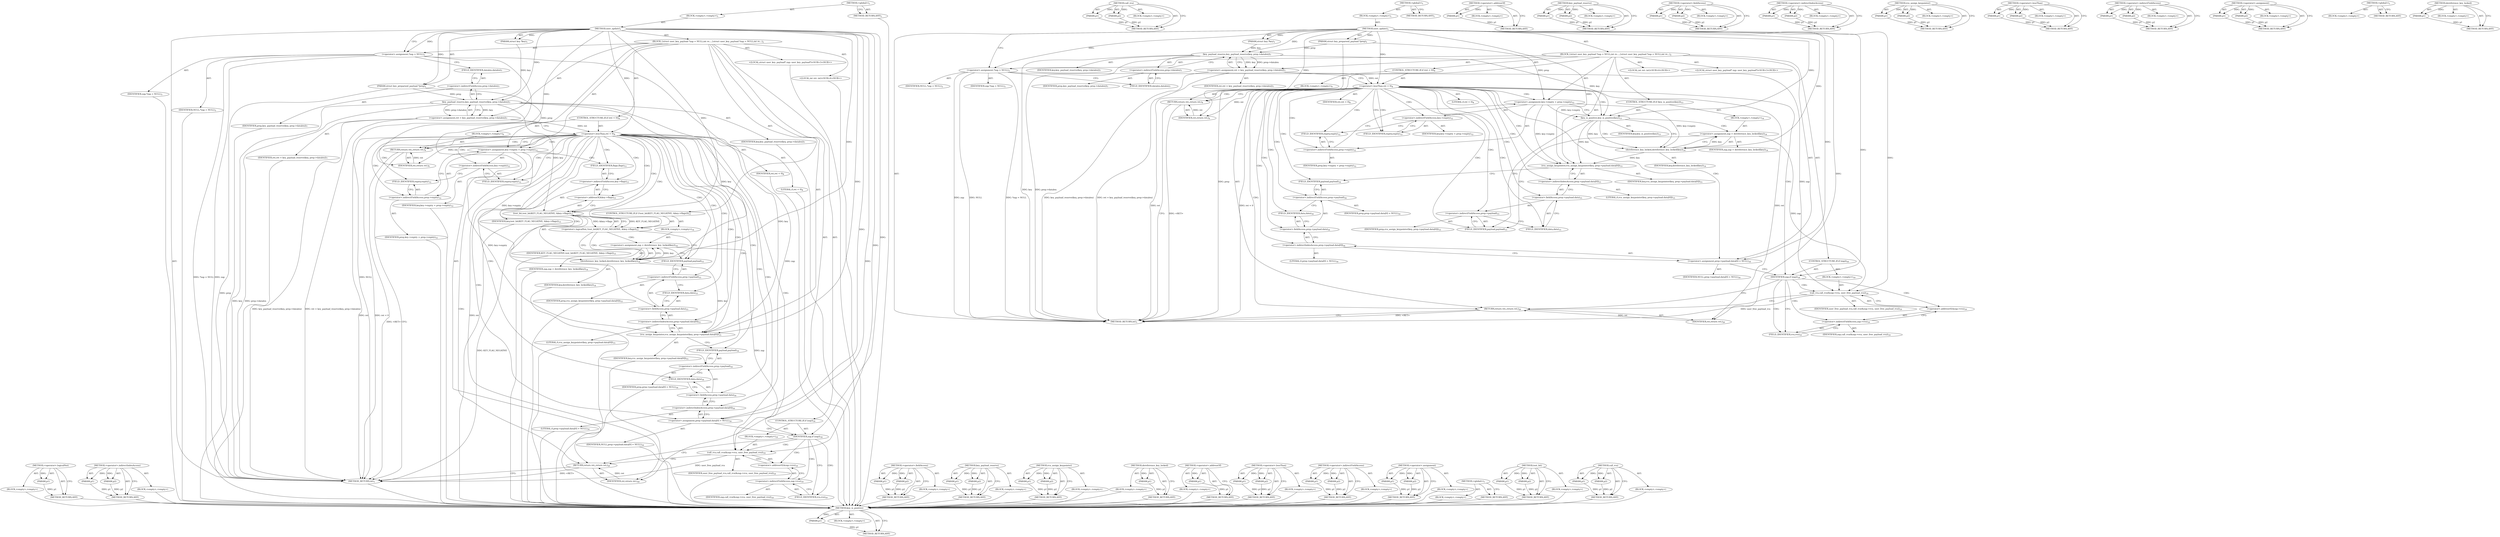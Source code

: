 digraph "dereference_key_locked" {
vulnerable_123 [label=<(METHOD,&lt;operator&gt;.logicalNot)>];
vulnerable_124 [label=<(PARAM,p1)>];
vulnerable_125 [label=<(BLOCK,&lt;empty&gt;,&lt;empty&gt;)>];
vulnerable_126 [label=<(METHOD_RETURN,ANY)>];
vulnerable_145 [label=<(METHOD,&lt;operator&gt;.indirectIndexAccess)>];
vulnerable_146 [label=<(PARAM,p1)>];
vulnerable_147 [label=<(PARAM,p2)>];
vulnerable_148 [label=<(BLOCK,&lt;empty&gt;,&lt;empty&gt;)>];
vulnerable_149 [label=<(METHOD_RETURN,ANY)>];
vulnerable_6 [label=<(METHOD,&lt;global&gt;)<SUB>1</SUB>>];
vulnerable_7 [label=<(BLOCK,&lt;empty&gt;,&lt;empty&gt;)<SUB>1</SUB>>];
vulnerable_8 [label=<(METHOD,user_update)<SUB>1</SUB>>];
vulnerable_9 [label=<(PARAM,struct key *key)<SUB>1</SUB>>];
vulnerable_10 [label=<(PARAM,struct key_preparsed_payload *prep)<SUB>1</SUB>>];
vulnerable_11 [label=<(BLOCK,{
	struct user_key_payload *zap = NULL;
	int re...,{
	struct user_key_payload *zap = NULL;
	int re...)<SUB>2</SUB>>];
vulnerable_12 [label="<(LOCAL,struct user_key_payload* zap: user_key_payload*)<SUB>3</SUB>>"];
vulnerable_13 [label=<(&lt;operator&gt;.assignment,*zap = NULL)<SUB>3</SUB>>];
vulnerable_14 [label=<(IDENTIFIER,zap,*zap = NULL)<SUB>3</SUB>>];
vulnerable_15 [label=<(IDENTIFIER,NULL,*zap = NULL)<SUB>3</SUB>>];
vulnerable_16 [label="<(LOCAL,int ret: int)<SUB>4</SUB>>"];
vulnerable_17 [label=<(&lt;operator&gt;.assignment,ret = key_payload_reserve(key, prep-&gt;datalen))<SUB>7</SUB>>];
vulnerable_18 [label=<(IDENTIFIER,ret,ret = key_payload_reserve(key, prep-&gt;datalen))<SUB>7</SUB>>];
vulnerable_19 [label=<(key_payload_reserve,key_payload_reserve(key, prep-&gt;datalen))<SUB>7</SUB>>];
vulnerable_20 [label=<(IDENTIFIER,key,key_payload_reserve(key, prep-&gt;datalen))<SUB>7</SUB>>];
vulnerable_21 [label=<(&lt;operator&gt;.indirectFieldAccess,prep-&gt;datalen)<SUB>7</SUB>>];
vulnerable_22 [label=<(IDENTIFIER,prep,key_payload_reserve(key, prep-&gt;datalen))<SUB>7</SUB>>];
vulnerable_23 [label=<(FIELD_IDENTIFIER,datalen,datalen)<SUB>7</SUB>>];
vulnerable_24 [label=<(CONTROL_STRUCTURE,IF,if (ret &lt; 0))<SUB>8</SUB>>];
vulnerable_25 [label=<(&lt;operator&gt;.lessThan,ret &lt; 0)<SUB>8</SUB>>];
vulnerable_26 [label=<(IDENTIFIER,ret,ret &lt; 0)<SUB>8</SUB>>];
vulnerable_27 [label=<(LITERAL,0,ret &lt; 0)<SUB>8</SUB>>];
vulnerable_28 [label=<(BLOCK,&lt;empty&gt;,&lt;empty&gt;)<SUB>9</SUB>>];
vulnerable_29 [label=<(RETURN,return ret;,return ret;)<SUB>9</SUB>>];
vulnerable_30 [label=<(IDENTIFIER,ret,return ret;)<SUB>9</SUB>>];
vulnerable_31 [label=<(&lt;operator&gt;.assignment,key-&gt;expiry = prep-&gt;expiry)<SUB>12</SUB>>];
vulnerable_32 [label=<(&lt;operator&gt;.indirectFieldAccess,key-&gt;expiry)<SUB>12</SUB>>];
vulnerable_33 [label=<(IDENTIFIER,key,key-&gt;expiry = prep-&gt;expiry)<SUB>12</SUB>>];
vulnerable_34 [label=<(FIELD_IDENTIFIER,expiry,expiry)<SUB>12</SUB>>];
vulnerable_35 [label=<(&lt;operator&gt;.indirectFieldAccess,prep-&gt;expiry)<SUB>12</SUB>>];
vulnerable_36 [label=<(IDENTIFIER,prep,key-&gt;expiry = prep-&gt;expiry)<SUB>12</SUB>>];
vulnerable_37 [label=<(FIELD_IDENTIFIER,expiry,expiry)<SUB>12</SUB>>];
vulnerable_38 [label=<(CONTROL_STRUCTURE,IF,if (!test_bit(KEY_FLAG_NEGATIVE, &amp;key-&gt;flags)))<SUB>13</SUB>>];
vulnerable_39 [label=<(&lt;operator&gt;.logicalNot,!test_bit(KEY_FLAG_NEGATIVE, &amp;key-&gt;flags))<SUB>13</SUB>>];
vulnerable_40 [label=<(test_bit,test_bit(KEY_FLAG_NEGATIVE, &amp;key-&gt;flags))<SUB>13</SUB>>];
vulnerable_41 [label=<(IDENTIFIER,KEY_FLAG_NEGATIVE,test_bit(KEY_FLAG_NEGATIVE, &amp;key-&gt;flags))<SUB>13</SUB>>];
vulnerable_42 [label=<(&lt;operator&gt;.addressOf,&amp;key-&gt;flags)<SUB>13</SUB>>];
vulnerable_43 [label=<(&lt;operator&gt;.indirectFieldAccess,key-&gt;flags)<SUB>13</SUB>>];
vulnerable_44 [label=<(IDENTIFIER,key,test_bit(KEY_FLAG_NEGATIVE, &amp;key-&gt;flags))<SUB>13</SUB>>];
vulnerable_45 [label=<(FIELD_IDENTIFIER,flags,flags)<SUB>13</SUB>>];
vulnerable_46 [label=<(BLOCK,&lt;empty&gt;,&lt;empty&gt;)<SUB>14</SUB>>];
vulnerable_47 [label=<(&lt;operator&gt;.assignment,zap = dereference_key_locked(key))<SUB>14</SUB>>];
vulnerable_48 [label=<(IDENTIFIER,zap,zap = dereference_key_locked(key))<SUB>14</SUB>>];
vulnerable_49 [label=<(dereference_key_locked,dereference_key_locked(key))<SUB>14</SUB>>];
vulnerable_50 [label=<(IDENTIFIER,key,dereference_key_locked(key))<SUB>14</SUB>>];
vulnerable_51 [label=<(rcu_assign_keypointer,rcu_assign_keypointer(key, prep-&gt;payload.data[0]))<SUB>15</SUB>>];
vulnerable_52 [label=<(IDENTIFIER,key,rcu_assign_keypointer(key, prep-&gt;payload.data[0]))<SUB>15</SUB>>];
vulnerable_53 [label=<(&lt;operator&gt;.indirectIndexAccess,prep-&gt;payload.data[0])<SUB>15</SUB>>];
vulnerable_54 [label=<(&lt;operator&gt;.fieldAccess,prep-&gt;payload.data)<SUB>15</SUB>>];
vulnerable_55 [label=<(&lt;operator&gt;.indirectFieldAccess,prep-&gt;payload)<SUB>15</SUB>>];
vulnerable_56 [label=<(IDENTIFIER,prep,rcu_assign_keypointer(key, prep-&gt;payload.data[0]))<SUB>15</SUB>>];
vulnerable_57 [label=<(FIELD_IDENTIFIER,payload,payload)<SUB>15</SUB>>];
vulnerable_58 [label=<(FIELD_IDENTIFIER,data,data)<SUB>15</SUB>>];
vulnerable_59 [label=<(LITERAL,0,rcu_assign_keypointer(key, prep-&gt;payload.data[0]))<SUB>15</SUB>>];
vulnerable_60 [label=<(&lt;operator&gt;.assignment,prep-&gt;payload.data[0] = NULL)<SUB>16</SUB>>];
vulnerable_61 [label=<(&lt;operator&gt;.indirectIndexAccess,prep-&gt;payload.data[0])<SUB>16</SUB>>];
vulnerable_62 [label=<(&lt;operator&gt;.fieldAccess,prep-&gt;payload.data)<SUB>16</SUB>>];
vulnerable_63 [label=<(&lt;operator&gt;.indirectFieldAccess,prep-&gt;payload)<SUB>16</SUB>>];
vulnerable_64 [label=<(IDENTIFIER,prep,prep-&gt;payload.data[0] = NULL)<SUB>16</SUB>>];
vulnerable_65 [label=<(FIELD_IDENTIFIER,payload,payload)<SUB>16</SUB>>];
vulnerable_66 [label=<(FIELD_IDENTIFIER,data,data)<SUB>16</SUB>>];
vulnerable_67 [label=<(LITERAL,0,prep-&gt;payload.data[0] = NULL)<SUB>16</SUB>>];
vulnerable_68 [label=<(IDENTIFIER,NULL,prep-&gt;payload.data[0] = NULL)<SUB>16</SUB>>];
vulnerable_69 [label=<(CONTROL_STRUCTURE,IF,if (zap))<SUB>18</SUB>>];
vulnerable_70 [label=<(IDENTIFIER,zap,if (zap))<SUB>18</SUB>>];
vulnerable_71 [label=<(BLOCK,&lt;empty&gt;,&lt;empty&gt;)<SUB>19</SUB>>];
vulnerable_72 [label=<(call_rcu,call_rcu(&amp;zap-&gt;rcu, user_free_payload_rcu))<SUB>19</SUB>>];
vulnerable_73 [label=<(&lt;operator&gt;.addressOf,&amp;zap-&gt;rcu)<SUB>19</SUB>>];
vulnerable_74 [label=<(&lt;operator&gt;.indirectFieldAccess,zap-&gt;rcu)<SUB>19</SUB>>];
vulnerable_75 [label=<(IDENTIFIER,zap,call_rcu(&amp;zap-&gt;rcu, user_free_payload_rcu))<SUB>19</SUB>>];
vulnerable_76 [label=<(FIELD_IDENTIFIER,rcu,rcu)<SUB>19</SUB>>];
vulnerable_77 [label=<(IDENTIFIER,user_free_payload_rcu,call_rcu(&amp;zap-&gt;rcu, user_free_payload_rcu))<SUB>19</SUB>>];
vulnerable_78 [label=<(RETURN,return ret;,return ret;)<SUB>20</SUB>>];
vulnerable_79 [label=<(IDENTIFIER,ret,return ret;)<SUB>20</SUB>>];
vulnerable_80 [label=<(METHOD_RETURN,int)<SUB>1</SUB>>];
vulnerable_82 [label=<(METHOD_RETURN,ANY)<SUB>1</SUB>>];
vulnerable_150 [label=<(METHOD,&lt;operator&gt;.fieldAccess)>];
vulnerable_151 [label=<(PARAM,p1)>];
vulnerable_152 [label=<(PARAM,p2)>];
vulnerable_153 [label=<(BLOCK,&lt;empty&gt;,&lt;empty&gt;)>];
vulnerable_154 [label=<(METHOD_RETURN,ANY)>];
vulnerable_108 [label=<(METHOD,key_payload_reserve)>];
vulnerable_109 [label=<(PARAM,p1)>];
vulnerable_110 [label=<(PARAM,p2)>];
vulnerable_111 [label=<(BLOCK,&lt;empty&gt;,&lt;empty&gt;)>];
vulnerable_112 [label=<(METHOD_RETURN,ANY)>];
vulnerable_140 [label=<(METHOD,rcu_assign_keypointer)>];
vulnerable_141 [label=<(PARAM,p1)>];
vulnerable_142 [label=<(PARAM,p2)>];
vulnerable_143 [label=<(BLOCK,&lt;empty&gt;,&lt;empty&gt;)>];
vulnerable_144 [label=<(METHOD_RETURN,ANY)>];
vulnerable_136 [label=<(METHOD,dereference_key_locked)>];
vulnerable_137 [label=<(PARAM,p1)>];
vulnerable_138 [label=<(BLOCK,&lt;empty&gt;,&lt;empty&gt;)>];
vulnerable_139 [label=<(METHOD_RETURN,ANY)>];
vulnerable_132 [label=<(METHOD,&lt;operator&gt;.addressOf)>];
vulnerable_133 [label=<(PARAM,p1)>];
vulnerable_134 [label=<(BLOCK,&lt;empty&gt;,&lt;empty&gt;)>];
vulnerable_135 [label=<(METHOD_RETURN,ANY)>];
vulnerable_118 [label=<(METHOD,&lt;operator&gt;.lessThan)>];
vulnerable_119 [label=<(PARAM,p1)>];
vulnerable_120 [label=<(PARAM,p2)>];
vulnerable_121 [label=<(BLOCK,&lt;empty&gt;,&lt;empty&gt;)>];
vulnerable_122 [label=<(METHOD_RETURN,ANY)>];
vulnerable_113 [label=<(METHOD,&lt;operator&gt;.indirectFieldAccess)>];
vulnerable_114 [label=<(PARAM,p1)>];
vulnerable_115 [label=<(PARAM,p2)>];
vulnerable_116 [label=<(BLOCK,&lt;empty&gt;,&lt;empty&gt;)>];
vulnerable_117 [label=<(METHOD_RETURN,ANY)>];
vulnerable_103 [label=<(METHOD,&lt;operator&gt;.assignment)>];
vulnerable_104 [label=<(PARAM,p1)>];
vulnerable_105 [label=<(PARAM,p2)>];
vulnerable_106 [label=<(BLOCK,&lt;empty&gt;,&lt;empty&gt;)>];
vulnerable_107 [label=<(METHOD_RETURN,ANY)>];
vulnerable_97 [label=<(METHOD,&lt;global&gt;)<SUB>1</SUB>>];
vulnerable_98 [label=<(BLOCK,&lt;empty&gt;,&lt;empty&gt;)>];
vulnerable_99 [label=<(METHOD_RETURN,ANY)>];
vulnerable_127 [label=<(METHOD,test_bit)>];
vulnerable_128 [label=<(PARAM,p1)>];
vulnerable_129 [label=<(PARAM,p2)>];
vulnerable_130 [label=<(BLOCK,&lt;empty&gt;,&lt;empty&gt;)>];
vulnerable_131 [label=<(METHOD_RETURN,ANY)>];
vulnerable_155 [label=<(METHOD,call_rcu)>];
vulnerable_156 [label=<(PARAM,p1)>];
vulnerable_157 [label=<(PARAM,p2)>];
vulnerable_158 [label=<(BLOCK,&lt;empty&gt;,&lt;empty&gt;)>];
vulnerable_159 [label=<(METHOD_RETURN,ANY)>];
fixed_118 [label=<(METHOD,key_is_positive)>];
fixed_119 [label=<(PARAM,p1)>];
fixed_120 [label=<(BLOCK,&lt;empty&gt;,&lt;empty&gt;)>];
fixed_121 [label=<(METHOD_RETURN,ANY)>];
fixed_141 [label=<(METHOD,call_rcu)>];
fixed_142 [label=<(PARAM,p1)>];
fixed_143 [label=<(PARAM,p2)>];
fixed_144 [label=<(BLOCK,&lt;empty&gt;,&lt;empty&gt;)>];
fixed_145 [label=<(METHOD_RETURN,ANY)>];
fixed_6 [label=<(METHOD,&lt;global&gt;)<SUB>1</SUB>>];
fixed_7 [label=<(BLOCK,&lt;empty&gt;,&lt;empty&gt;)<SUB>1</SUB>>];
fixed_8 [label=<(METHOD,user_update)<SUB>1</SUB>>];
fixed_9 [label=<(PARAM,struct key *key)<SUB>1</SUB>>];
fixed_10 [label=<(PARAM,struct key_preparsed_payload *prep)<SUB>1</SUB>>];
fixed_11 [label=<(BLOCK,{
	struct user_key_payload *zap = NULL;
	int re...,{
	struct user_key_payload *zap = NULL;
	int re...)<SUB>2</SUB>>];
fixed_12 [label="<(LOCAL,struct user_key_payload* zap: user_key_payload*)<SUB>3</SUB>>"];
fixed_13 [label=<(&lt;operator&gt;.assignment,*zap = NULL)<SUB>3</SUB>>];
fixed_14 [label=<(IDENTIFIER,zap,*zap = NULL)<SUB>3</SUB>>];
fixed_15 [label=<(IDENTIFIER,NULL,*zap = NULL)<SUB>3</SUB>>];
fixed_16 [label="<(LOCAL,int ret: int)<SUB>4</SUB>>"];
fixed_17 [label=<(&lt;operator&gt;.assignment,ret = key_payload_reserve(key, prep-&gt;datalen))<SUB>7</SUB>>];
fixed_18 [label=<(IDENTIFIER,ret,ret = key_payload_reserve(key, prep-&gt;datalen))<SUB>7</SUB>>];
fixed_19 [label=<(key_payload_reserve,key_payload_reserve(key, prep-&gt;datalen))<SUB>7</SUB>>];
fixed_20 [label=<(IDENTIFIER,key,key_payload_reserve(key, prep-&gt;datalen))<SUB>7</SUB>>];
fixed_21 [label=<(&lt;operator&gt;.indirectFieldAccess,prep-&gt;datalen)<SUB>7</SUB>>];
fixed_22 [label=<(IDENTIFIER,prep,key_payload_reserve(key, prep-&gt;datalen))<SUB>7</SUB>>];
fixed_23 [label=<(FIELD_IDENTIFIER,datalen,datalen)<SUB>7</SUB>>];
fixed_24 [label=<(CONTROL_STRUCTURE,IF,if (ret &lt; 0))<SUB>8</SUB>>];
fixed_25 [label=<(&lt;operator&gt;.lessThan,ret &lt; 0)<SUB>8</SUB>>];
fixed_26 [label=<(IDENTIFIER,ret,ret &lt; 0)<SUB>8</SUB>>];
fixed_27 [label=<(LITERAL,0,ret &lt; 0)<SUB>8</SUB>>];
fixed_28 [label=<(BLOCK,&lt;empty&gt;,&lt;empty&gt;)<SUB>9</SUB>>];
fixed_29 [label=<(RETURN,return ret;,return ret;)<SUB>9</SUB>>];
fixed_30 [label=<(IDENTIFIER,ret,return ret;)<SUB>9</SUB>>];
fixed_31 [label=<(&lt;operator&gt;.assignment,key-&gt;expiry = prep-&gt;expiry)<SUB>12</SUB>>];
fixed_32 [label=<(&lt;operator&gt;.indirectFieldAccess,key-&gt;expiry)<SUB>12</SUB>>];
fixed_33 [label=<(IDENTIFIER,key,key-&gt;expiry = prep-&gt;expiry)<SUB>12</SUB>>];
fixed_34 [label=<(FIELD_IDENTIFIER,expiry,expiry)<SUB>12</SUB>>];
fixed_35 [label=<(&lt;operator&gt;.indirectFieldAccess,prep-&gt;expiry)<SUB>12</SUB>>];
fixed_36 [label=<(IDENTIFIER,prep,key-&gt;expiry = prep-&gt;expiry)<SUB>12</SUB>>];
fixed_37 [label=<(FIELD_IDENTIFIER,expiry,expiry)<SUB>12</SUB>>];
fixed_38 [label=<(CONTROL_STRUCTURE,IF,if (key_is_positive(key)))<SUB>13</SUB>>];
fixed_39 [label=<(key_is_positive,key_is_positive(key))<SUB>13</SUB>>];
fixed_40 [label=<(IDENTIFIER,key,key_is_positive(key))<SUB>13</SUB>>];
fixed_41 [label=<(BLOCK,&lt;empty&gt;,&lt;empty&gt;)<SUB>14</SUB>>];
fixed_42 [label=<(&lt;operator&gt;.assignment,zap = dereference_key_locked(key))<SUB>14</SUB>>];
fixed_43 [label=<(IDENTIFIER,zap,zap = dereference_key_locked(key))<SUB>14</SUB>>];
fixed_44 [label=<(dereference_key_locked,dereference_key_locked(key))<SUB>14</SUB>>];
fixed_45 [label=<(IDENTIFIER,key,dereference_key_locked(key))<SUB>14</SUB>>];
fixed_46 [label=<(rcu_assign_keypointer,rcu_assign_keypointer(key, prep-&gt;payload.data[0]))<SUB>15</SUB>>];
fixed_47 [label=<(IDENTIFIER,key,rcu_assign_keypointer(key, prep-&gt;payload.data[0]))<SUB>15</SUB>>];
fixed_48 [label=<(&lt;operator&gt;.indirectIndexAccess,prep-&gt;payload.data[0])<SUB>15</SUB>>];
fixed_49 [label=<(&lt;operator&gt;.fieldAccess,prep-&gt;payload.data)<SUB>15</SUB>>];
fixed_50 [label=<(&lt;operator&gt;.indirectFieldAccess,prep-&gt;payload)<SUB>15</SUB>>];
fixed_51 [label=<(IDENTIFIER,prep,rcu_assign_keypointer(key, prep-&gt;payload.data[0]))<SUB>15</SUB>>];
fixed_52 [label=<(FIELD_IDENTIFIER,payload,payload)<SUB>15</SUB>>];
fixed_53 [label=<(FIELD_IDENTIFIER,data,data)<SUB>15</SUB>>];
fixed_54 [label=<(LITERAL,0,rcu_assign_keypointer(key, prep-&gt;payload.data[0]))<SUB>15</SUB>>];
fixed_55 [label=<(&lt;operator&gt;.assignment,prep-&gt;payload.data[0] = NULL)<SUB>16</SUB>>];
fixed_56 [label=<(&lt;operator&gt;.indirectIndexAccess,prep-&gt;payload.data[0])<SUB>16</SUB>>];
fixed_57 [label=<(&lt;operator&gt;.fieldAccess,prep-&gt;payload.data)<SUB>16</SUB>>];
fixed_58 [label=<(&lt;operator&gt;.indirectFieldAccess,prep-&gt;payload)<SUB>16</SUB>>];
fixed_59 [label=<(IDENTIFIER,prep,prep-&gt;payload.data[0] = NULL)<SUB>16</SUB>>];
fixed_60 [label=<(FIELD_IDENTIFIER,payload,payload)<SUB>16</SUB>>];
fixed_61 [label=<(FIELD_IDENTIFIER,data,data)<SUB>16</SUB>>];
fixed_62 [label=<(LITERAL,0,prep-&gt;payload.data[0] = NULL)<SUB>16</SUB>>];
fixed_63 [label=<(IDENTIFIER,NULL,prep-&gt;payload.data[0] = NULL)<SUB>16</SUB>>];
fixed_64 [label=<(CONTROL_STRUCTURE,IF,if (zap))<SUB>18</SUB>>];
fixed_65 [label=<(IDENTIFIER,zap,if (zap))<SUB>18</SUB>>];
fixed_66 [label=<(BLOCK,&lt;empty&gt;,&lt;empty&gt;)<SUB>19</SUB>>];
fixed_67 [label=<(call_rcu,call_rcu(&amp;zap-&gt;rcu, user_free_payload_rcu))<SUB>19</SUB>>];
fixed_68 [label=<(&lt;operator&gt;.addressOf,&amp;zap-&gt;rcu)<SUB>19</SUB>>];
fixed_69 [label=<(&lt;operator&gt;.indirectFieldAccess,zap-&gt;rcu)<SUB>19</SUB>>];
fixed_70 [label=<(IDENTIFIER,zap,call_rcu(&amp;zap-&gt;rcu, user_free_payload_rcu))<SUB>19</SUB>>];
fixed_71 [label=<(FIELD_IDENTIFIER,rcu,rcu)<SUB>19</SUB>>];
fixed_72 [label=<(IDENTIFIER,user_free_payload_rcu,call_rcu(&amp;zap-&gt;rcu, user_free_payload_rcu))<SUB>19</SUB>>];
fixed_73 [label=<(RETURN,return ret;,return ret;)<SUB>20</SUB>>];
fixed_74 [label=<(IDENTIFIER,ret,return ret;)<SUB>20</SUB>>];
fixed_75 [label=<(METHOD_RETURN,int)<SUB>1</SUB>>];
fixed_77 [label=<(METHOD_RETURN,ANY)<SUB>1</SUB>>];
fixed_146 [label=<(METHOD,&lt;operator&gt;.addressOf)>];
fixed_147 [label=<(PARAM,p1)>];
fixed_148 [label=<(BLOCK,&lt;empty&gt;,&lt;empty&gt;)>];
fixed_149 [label=<(METHOD_RETURN,ANY)>];
fixed_103 [label=<(METHOD,key_payload_reserve)>];
fixed_104 [label=<(PARAM,p1)>];
fixed_105 [label=<(PARAM,p2)>];
fixed_106 [label=<(BLOCK,&lt;empty&gt;,&lt;empty&gt;)>];
fixed_107 [label=<(METHOD_RETURN,ANY)>];
fixed_136 [label=<(METHOD,&lt;operator&gt;.fieldAccess)>];
fixed_137 [label=<(PARAM,p1)>];
fixed_138 [label=<(PARAM,p2)>];
fixed_139 [label=<(BLOCK,&lt;empty&gt;,&lt;empty&gt;)>];
fixed_140 [label=<(METHOD_RETURN,ANY)>];
fixed_131 [label=<(METHOD,&lt;operator&gt;.indirectIndexAccess)>];
fixed_132 [label=<(PARAM,p1)>];
fixed_133 [label=<(PARAM,p2)>];
fixed_134 [label=<(BLOCK,&lt;empty&gt;,&lt;empty&gt;)>];
fixed_135 [label=<(METHOD_RETURN,ANY)>];
fixed_126 [label=<(METHOD,rcu_assign_keypointer)>];
fixed_127 [label=<(PARAM,p1)>];
fixed_128 [label=<(PARAM,p2)>];
fixed_129 [label=<(BLOCK,&lt;empty&gt;,&lt;empty&gt;)>];
fixed_130 [label=<(METHOD_RETURN,ANY)>];
fixed_113 [label=<(METHOD,&lt;operator&gt;.lessThan)>];
fixed_114 [label=<(PARAM,p1)>];
fixed_115 [label=<(PARAM,p2)>];
fixed_116 [label=<(BLOCK,&lt;empty&gt;,&lt;empty&gt;)>];
fixed_117 [label=<(METHOD_RETURN,ANY)>];
fixed_108 [label=<(METHOD,&lt;operator&gt;.indirectFieldAccess)>];
fixed_109 [label=<(PARAM,p1)>];
fixed_110 [label=<(PARAM,p2)>];
fixed_111 [label=<(BLOCK,&lt;empty&gt;,&lt;empty&gt;)>];
fixed_112 [label=<(METHOD_RETURN,ANY)>];
fixed_98 [label=<(METHOD,&lt;operator&gt;.assignment)>];
fixed_99 [label=<(PARAM,p1)>];
fixed_100 [label=<(PARAM,p2)>];
fixed_101 [label=<(BLOCK,&lt;empty&gt;,&lt;empty&gt;)>];
fixed_102 [label=<(METHOD_RETURN,ANY)>];
fixed_92 [label=<(METHOD,&lt;global&gt;)<SUB>1</SUB>>];
fixed_93 [label=<(BLOCK,&lt;empty&gt;,&lt;empty&gt;)>];
fixed_94 [label=<(METHOD_RETURN,ANY)>];
fixed_122 [label=<(METHOD,dereference_key_locked)>];
fixed_123 [label=<(PARAM,p1)>];
fixed_124 [label=<(BLOCK,&lt;empty&gt;,&lt;empty&gt;)>];
fixed_125 [label=<(METHOD_RETURN,ANY)>];
vulnerable_123 -> vulnerable_124  [key=0, label="AST: "];
vulnerable_123 -> vulnerable_124  [key=1, label="DDG: "];
vulnerable_123 -> vulnerable_125  [key=0, label="AST: "];
vulnerable_123 -> vulnerable_126  [key=0, label="AST: "];
vulnerable_123 -> vulnerable_126  [key=1, label="CFG: "];
vulnerable_124 -> vulnerable_126  [key=0, label="DDG: p1"];
vulnerable_125 -> fixed_118  [key=0];
vulnerable_126 -> fixed_118  [key=0];
vulnerable_145 -> vulnerable_146  [key=0, label="AST: "];
vulnerable_145 -> vulnerable_146  [key=1, label="DDG: "];
vulnerable_145 -> vulnerable_148  [key=0, label="AST: "];
vulnerable_145 -> vulnerable_147  [key=0, label="AST: "];
vulnerable_145 -> vulnerable_147  [key=1, label="DDG: "];
vulnerable_145 -> vulnerable_149  [key=0, label="AST: "];
vulnerable_145 -> vulnerable_149  [key=1, label="CFG: "];
vulnerable_146 -> vulnerable_149  [key=0, label="DDG: p1"];
vulnerable_147 -> vulnerable_149  [key=0, label="DDG: p2"];
vulnerable_148 -> fixed_118  [key=0];
vulnerable_149 -> fixed_118  [key=0];
vulnerable_6 -> vulnerable_7  [key=0, label="AST: "];
vulnerable_6 -> vulnerable_82  [key=0, label="AST: "];
vulnerable_6 -> vulnerable_82  [key=1, label="CFG: "];
vulnerable_7 -> vulnerable_8  [key=0, label="AST: "];
vulnerable_8 -> vulnerable_9  [key=0, label="AST: "];
vulnerable_8 -> vulnerable_9  [key=1, label="DDG: "];
vulnerable_8 -> vulnerable_10  [key=0, label="AST: "];
vulnerable_8 -> vulnerable_10  [key=1, label="DDG: "];
vulnerable_8 -> vulnerable_11  [key=0, label="AST: "];
vulnerable_8 -> vulnerable_80  [key=0, label="AST: "];
vulnerable_8 -> vulnerable_13  [key=0, label="CFG: "];
vulnerable_8 -> vulnerable_13  [key=1, label="DDG: "];
vulnerable_8 -> vulnerable_60  [key=0, label="DDG: "];
vulnerable_8 -> vulnerable_51  [key=0, label="DDG: "];
vulnerable_8 -> vulnerable_70  [key=0, label="DDG: "];
vulnerable_8 -> vulnerable_79  [key=0, label="DDG: "];
vulnerable_8 -> vulnerable_19  [key=0, label="DDG: "];
vulnerable_8 -> vulnerable_25  [key=0, label="DDG: "];
vulnerable_8 -> vulnerable_30  [key=0, label="DDG: "];
vulnerable_8 -> vulnerable_40  [key=0, label="DDG: "];
vulnerable_8 -> vulnerable_72  [key=0, label="DDG: "];
vulnerable_8 -> vulnerable_49  [key=0, label="DDG: "];
vulnerable_9 -> vulnerable_19  [key=0, label="DDG: key"];
vulnerable_10 -> vulnerable_80  [key=0, label="DDG: prep"];
vulnerable_10 -> vulnerable_31  [key=0, label="DDG: prep"];
vulnerable_10 -> vulnerable_19  [key=0, label="DDG: prep"];
vulnerable_11 -> vulnerable_12  [key=0, label="AST: "];
vulnerable_11 -> vulnerable_13  [key=0, label="AST: "];
vulnerable_11 -> vulnerable_16  [key=0, label="AST: "];
vulnerable_11 -> vulnerable_17  [key=0, label="AST: "];
vulnerable_11 -> vulnerable_24  [key=0, label="AST: "];
vulnerable_11 -> vulnerable_31  [key=0, label="AST: "];
vulnerable_11 -> vulnerable_38  [key=0, label="AST: "];
vulnerable_11 -> vulnerable_51  [key=0, label="AST: "];
vulnerable_11 -> vulnerable_60  [key=0, label="AST: "];
vulnerable_11 -> vulnerable_69  [key=0, label="AST: "];
vulnerable_11 -> vulnerable_78  [key=0, label="AST: "];
vulnerable_12 -> fixed_118  [key=0];
vulnerable_13 -> vulnerable_14  [key=0, label="AST: "];
vulnerable_13 -> vulnerable_15  [key=0, label="AST: "];
vulnerable_13 -> vulnerable_23  [key=0, label="CFG: "];
vulnerable_13 -> vulnerable_80  [key=0, label="DDG: zap"];
vulnerable_13 -> vulnerable_80  [key=1, label="DDG: NULL"];
vulnerable_13 -> vulnerable_80  [key=2, label="DDG: *zap = NULL"];
vulnerable_13 -> vulnerable_72  [key=0, label="DDG: zap"];
vulnerable_14 -> fixed_118  [key=0];
vulnerable_15 -> fixed_118  [key=0];
vulnerable_16 -> fixed_118  [key=0];
vulnerable_17 -> vulnerable_18  [key=0, label="AST: "];
vulnerable_17 -> vulnerable_19  [key=0, label="AST: "];
vulnerable_17 -> vulnerable_25  [key=0, label="CFG: "];
vulnerable_17 -> vulnerable_25  [key=1, label="DDG: ret"];
vulnerable_17 -> vulnerable_80  [key=0, label="DDG: key_payload_reserve(key, prep-&gt;datalen)"];
vulnerable_17 -> vulnerable_80  [key=1, label="DDG: ret = key_payload_reserve(key, prep-&gt;datalen)"];
vulnerable_18 -> fixed_118  [key=0];
vulnerable_19 -> vulnerable_20  [key=0, label="AST: "];
vulnerable_19 -> vulnerable_21  [key=0, label="AST: "];
vulnerable_19 -> vulnerable_17  [key=0, label="CFG: "];
vulnerable_19 -> vulnerable_17  [key=1, label="DDG: key"];
vulnerable_19 -> vulnerable_17  [key=2, label="DDG: prep-&gt;datalen"];
vulnerable_19 -> vulnerable_80  [key=0, label="DDG: key"];
vulnerable_19 -> vulnerable_80  [key=1, label="DDG: prep-&gt;datalen"];
vulnerable_19 -> vulnerable_51  [key=0, label="DDG: key"];
vulnerable_19 -> vulnerable_40  [key=0, label="DDG: key"];
vulnerable_19 -> vulnerable_49  [key=0, label="DDG: key"];
vulnerable_20 -> fixed_118  [key=0];
vulnerable_21 -> vulnerable_22  [key=0, label="AST: "];
vulnerable_21 -> vulnerable_23  [key=0, label="AST: "];
vulnerable_21 -> vulnerable_19  [key=0, label="CFG: "];
vulnerable_22 -> fixed_118  [key=0];
vulnerable_23 -> vulnerable_21  [key=0, label="CFG: "];
vulnerable_24 -> vulnerable_25  [key=0, label="AST: "];
vulnerable_24 -> vulnerable_28  [key=0, label="AST: "];
vulnerable_25 -> vulnerable_26  [key=0, label="AST: "];
vulnerable_25 -> vulnerable_27  [key=0, label="AST: "];
vulnerable_25 -> vulnerable_29  [key=0, label="CFG: "];
vulnerable_25 -> vulnerable_29  [key=1, label="CDG: "];
vulnerable_25 -> vulnerable_34  [key=0, label="CFG: "];
vulnerable_25 -> vulnerable_34  [key=1, label="CDG: "];
vulnerable_25 -> vulnerable_80  [key=0, label="DDG: ret"];
vulnerable_25 -> vulnerable_80  [key=1, label="DDG: ret &lt; 0"];
vulnerable_25 -> vulnerable_79  [key=0, label="DDG: ret"];
vulnerable_25 -> vulnerable_30  [key=0, label="DDG: ret"];
vulnerable_25 -> vulnerable_32  [key=0, label="CDG: "];
vulnerable_25 -> vulnerable_58  [key=0, label="CDG: "];
vulnerable_25 -> vulnerable_60  [key=0, label="CDG: "];
vulnerable_25 -> vulnerable_61  [key=0, label="CDG: "];
vulnerable_25 -> vulnerable_42  [key=0, label="CDG: "];
vulnerable_25 -> vulnerable_51  [key=0, label="CDG: "];
vulnerable_25 -> vulnerable_57  [key=0, label="CDG: "];
vulnerable_25 -> vulnerable_66  [key=0, label="CDG: "];
vulnerable_25 -> vulnerable_37  [key=0, label="CDG: "];
vulnerable_25 -> vulnerable_53  [key=0, label="CDG: "];
vulnerable_25 -> vulnerable_70  [key=0, label="CDG: "];
vulnerable_25 -> vulnerable_45  [key=0, label="CDG: "];
vulnerable_25 -> vulnerable_63  [key=0, label="CDG: "];
vulnerable_25 -> vulnerable_40  [key=0, label="CDG: "];
vulnerable_25 -> vulnerable_65  [key=0, label="CDG: "];
vulnerable_25 -> vulnerable_35  [key=0, label="CDG: "];
vulnerable_25 -> vulnerable_55  [key=0, label="CDG: "];
vulnerable_25 -> vulnerable_78  [key=0, label="CDG: "];
vulnerable_25 -> vulnerable_54  [key=0, label="CDG: "];
vulnerable_25 -> vulnerable_62  [key=0, label="CDG: "];
vulnerable_25 -> vulnerable_39  [key=0, label="CDG: "];
vulnerable_25 -> vulnerable_31  [key=0, label="CDG: "];
vulnerable_25 -> vulnerable_43  [key=0, label="CDG: "];
vulnerable_26 -> fixed_118  [key=0];
vulnerable_27 -> fixed_118  [key=0];
vulnerable_28 -> vulnerable_29  [key=0, label="AST: "];
vulnerable_29 -> vulnerable_30  [key=0, label="AST: "];
vulnerable_29 -> vulnerable_80  [key=0, label="CFG: "];
vulnerable_29 -> vulnerable_80  [key=1, label="DDG: &lt;RET&gt;"];
vulnerable_30 -> vulnerable_29  [key=0, label="DDG: ret"];
vulnerable_31 -> vulnerable_32  [key=0, label="AST: "];
vulnerable_31 -> vulnerable_35  [key=0, label="AST: "];
vulnerable_31 -> vulnerable_45  [key=0, label="CFG: "];
vulnerable_31 -> vulnerable_51  [key=0, label="DDG: key-&gt;expiry"];
vulnerable_31 -> vulnerable_49  [key=0, label="DDG: key-&gt;expiry"];
vulnerable_32 -> vulnerable_33  [key=0, label="AST: "];
vulnerable_32 -> vulnerable_34  [key=0, label="AST: "];
vulnerable_32 -> vulnerable_37  [key=0, label="CFG: "];
vulnerable_33 -> fixed_118  [key=0];
vulnerable_34 -> vulnerable_32  [key=0, label="CFG: "];
vulnerable_35 -> vulnerable_36  [key=0, label="AST: "];
vulnerable_35 -> vulnerable_37  [key=0, label="AST: "];
vulnerable_35 -> vulnerable_31  [key=0, label="CFG: "];
vulnerable_36 -> fixed_118  [key=0];
vulnerable_37 -> vulnerable_35  [key=0, label="CFG: "];
vulnerable_38 -> vulnerable_39  [key=0, label="AST: "];
vulnerable_38 -> vulnerable_46  [key=0, label="AST: "];
vulnerable_39 -> vulnerable_40  [key=0, label="AST: "];
vulnerable_39 -> vulnerable_49  [key=0, label="CFG: "];
vulnerable_39 -> vulnerable_49  [key=1, label="CDG: "];
vulnerable_39 -> vulnerable_57  [key=0, label="CFG: "];
vulnerable_39 -> vulnerable_47  [key=0, label="CDG: "];
vulnerable_40 -> vulnerable_41  [key=0, label="AST: "];
vulnerable_40 -> vulnerable_42  [key=0, label="AST: "];
vulnerable_40 -> vulnerable_39  [key=0, label="CFG: "];
vulnerable_40 -> vulnerable_39  [key=1, label="DDG: KEY_FLAG_NEGATIVE"];
vulnerable_40 -> vulnerable_39  [key=2, label="DDG: &amp;key-&gt;flags"];
vulnerable_40 -> vulnerable_80  [key=0, label="DDG: KEY_FLAG_NEGATIVE"];
vulnerable_41 -> fixed_118  [key=0];
vulnerable_42 -> vulnerable_43  [key=0, label="AST: "];
vulnerable_42 -> vulnerable_40  [key=0, label="CFG: "];
vulnerable_43 -> vulnerable_44  [key=0, label="AST: "];
vulnerable_43 -> vulnerable_45  [key=0, label="AST: "];
vulnerable_43 -> vulnerable_42  [key=0, label="CFG: "];
vulnerable_44 -> fixed_118  [key=0];
vulnerable_45 -> vulnerable_43  [key=0, label="CFG: "];
vulnerable_46 -> vulnerable_47  [key=0, label="AST: "];
vulnerable_47 -> vulnerable_48  [key=0, label="AST: "];
vulnerable_47 -> vulnerable_49  [key=0, label="AST: "];
vulnerable_47 -> vulnerable_57  [key=0, label="CFG: "];
vulnerable_47 -> vulnerable_72  [key=0, label="DDG: zap"];
vulnerable_48 -> fixed_118  [key=0];
vulnerable_49 -> vulnerable_50  [key=0, label="AST: "];
vulnerable_49 -> vulnerable_47  [key=0, label="CFG: "];
vulnerable_49 -> vulnerable_47  [key=1, label="DDG: key"];
vulnerable_49 -> vulnerable_51  [key=0, label="DDG: key"];
vulnerable_50 -> fixed_118  [key=0];
vulnerable_51 -> vulnerable_52  [key=0, label="AST: "];
vulnerable_51 -> vulnerable_53  [key=0, label="AST: "];
vulnerable_51 -> vulnerable_65  [key=0, label="CFG: "];
vulnerable_52 -> fixed_118  [key=0];
vulnerable_53 -> vulnerable_54  [key=0, label="AST: "];
vulnerable_53 -> vulnerable_59  [key=0, label="AST: "];
vulnerable_53 -> vulnerable_51  [key=0, label="CFG: "];
vulnerable_54 -> vulnerable_55  [key=0, label="AST: "];
vulnerable_54 -> vulnerable_58  [key=0, label="AST: "];
vulnerable_54 -> vulnerable_53  [key=0, label="CFG: "];
vulnerable_55 -> vulnerable_56  [key=0, label="AST: "];
vulnerable_55 -> vulnerable_57  [key=0, label="AST: "];
vulnerable_55 -> vulnerable_58  [key=0, label="CFG: "];
vulnerable_56 -> fixed_118  [key=0];
vulnerable_57 -> vulnerable_55  [key=0, label="CFG: "];
vulnerable_58 -> vulnerable_54  [key=0, label="CFG: "];
vulnerable_59 -> fixed_118  [key=0];
vulnerable_60 -> vulnerable_61  [key=0, label="AST: "];
vulnerable_60 -> vulnerable_68  [key=0, label="AST: "];
vulnerable_60 -> vulnerable_70  [key=0, label="CFG: "];
vulnerable_61 -> vulnerable_62  [key=0, label="AST: "];
vulnerable_61 -> vulnerable_67  [key=0, label="AST: "];
vulnerable_61 -> vulnerable_60  [key=0, label="CFG: "];
vulnerable_62 -> vulnerable_63  [key=0, label="AST: "];
vulnerable_62 -> vulnerable_66  [key=0, label="AST: "];
vulnerable_62 -> vulnerable_61  [key=0, label="CFG: "];
vulnerable_63 -> vulnerable_64  [key=0, label="AST: "];
vulnerable_63 -> vulnerable_65  [key=0, label="AST: "];
vulnerable_63 -> vulnerable_66  [key=0, label="CFG: "];
vulnerable_64 -> fixed_118  [key=0];
vulnerable_65 -> vulnerable_63  [key=0, label="CFG: "];
vulnerable_66 -> vulnerable_62  [key=0, label="CFG: "];
vulnerable_67 -> fixed_118  [key=0];
vulnerable_68 -> fixed_118  [key=0];
vulnerable_69 -> vulnerable_70  [key=0, label="AST: "];
vulnerable_69 -> vulnerable_71  [key=0, label="AST: "];
vulnerable_70 -> vulnerable_76  [key=0, label="CFG: "];
vulnerable_70 -> vulnerable_76  [key=1, label="CDG: "];
vulnerable_70 -> vulnerable_78  [key=0, label="CFG: "];
vulnerable_70 -> vulnerable_73  [key=0, label="CDG: "];
vulnerable_70 -> vulnerable_72  [key=0, label="CDG: "];
vulnerable_70 -> vulnerable_74  [key=0, label="CDG: "];
vulnerable_71 -> vulnerable_72  [key=0, label="AST: "];
vulnerable_72 -> vulnerable_73  [key=0, label="AST: "];
vulnerable_72 -> vulnerable_77  [key=0, label="AST: "];
vulnerable_72 -> vulnerable_78  [key=0, label="CFG: "];
vulnerable_72 -> vulnerable_80  [key=0, label="DDG: user_free_payload_rcu"];
vulnerable_73 -> vulnerable_74  [key=0, label="AST: "];
vulnerable_73 -> vulnerable_72  [key=0, label="CFG: "];
vulnerable_74 -> vulnerable_75  [key=0, label="AST: "];
vulnerable_74 -> vulnerable_76  [key=0, label="AST: "];
vulnerable_74 -> vulnerable_73  [key=0, label="CFG: "];
vulnerable_75 -> fixed_118  [key=0];
vulnerable_76 -> vulnerable_74  [key=0, label="CFG: "];
vulnerable_77 -> fixed_118  [key=0];
vulnerable_78 -> vulnerable_79  [key=0, label="AST: "];
vulnerable_78 -> vulnerable_80  [key=0, label="CFG: "];
vulnerable_78 -> vulnerable_80  [key=1, label="DDG: &lt;RET&gt;"];
vulnerable_79 -> vulnerable_78  [key=0, label="DDG: ret"];
vulnerable_80 -> fixed_118  [key=0];
vulnerable_82 -> fixed_118  [key=0];
vulnerable_150 -> vulnerable_151  [key=0, label="AST: "];
vulnerable_150 -> vulnerable_151  [key=1, label="DDG: "];
vulnerable_150 -> vulnerable_153  [key=0, label="AST: "];
vulnerable_150 -> vulnerable_152  [key=0, label="AST: "];
vulnerable_150 -> vulnerable_152  [key=1, label="DDG: "];
vulnerable_150 -> vulnerable_154  [key=0, label="AST: "];
vulnerable_150 -> vulnerable_154  [key=1, label="CFG: "];
vulnerable_151 -> vulnerable_154  [key=0, label="DDG: p1"];
vulnerable_152 -> vulnerable_154  [key=0, label="DDG: p2"];
vulnerable_153 -> fixed_118  [key=0];
vulnerable_154 -> fixed_118  [key=0];
vulnerable_108 -> vulnerable_109  [key=0, label="AST: "];
vulnerable_108 -> vulnerable_109  [key=1, label="DDG: "];
vulnerable_108 -> vulnerable_111  [key=0, label="AST: "];
vulnerable_108 -> vulnerable_110  [key=0, label="AST: "];
vulnerable_108 -> vulnerable_110  [key=1, label="DDG: "];
vulnerable_108 -> vulnerable_112  [key=0, label="AST: "];
vulnerable_108 -> vulnerable_112  [key=1, label="CFG: "];
vulnerable_109 -> vulnerable_112  [key=0, label="DDG: p1"];
vulnerable_110 -> vulnerable_112  [key=0, label="DDG: p2"];
vulnerable_111 -> fixed_118  [key=0];
vulnerable_112 -> fixed_118  [key=0];
vulnerable_140 -> vulnerable_141  [key=0, label="AST: "];
vulnerable_140 -> vulnerable_141  [key=1, label="DDG: "];
vulnerable_140 -> vulnerable_143  [key=0, label="AST: "];
vulnerable_140 -> vulnerable_142  [key=0, label="AST: "];
vulnerable_140 -> vulnerable_142  [key=1, label="DDG: "];
vulnerable_140 -> vulnerable_144  [key=0, label="AST: "];
vulnerable_140 -> vulnerable_144  [key=1, label="CFG: "];
vulnerable_141 -> vulnerable_144  [key=0, label="DDG: p1"];
vulnerable_142 -> vulnerable_144  [key=0, label="DDG: p2"];
vulnerable_143 -> fixed_118  [key=0];
vulnerable_144 -> fixed_118  [key=0];
vulnerable_136 -> vulnerable_137  [key=0, label="AST: "];
vulnerable_136 -> vulnerable_137  [key=1, label="DDG: "];
vulnerable_136 -> vulnerable_138  [key=0, label="AST: "];
vulnerable_136 -> vulnerable_139  [key=0, label="AST: "];
vulnerable_136 -> vulnerable_139  [key=1, label="CFG: "];
vulnerable_137 -> vulnerable_139  [key=0, label="DDG: p1"];
vulnerable_138 -> fixed_118  [key=0];
vulnerable_139 -> fixed_118  [key=0];
vulnerable_132 -> vulnerable_133  [key=0, label="AST: "];
vulnerable_132 -> vulnerable_133  [key=1, label="DDG: "];
vulnerable_132 -> vulnerable_134  [key=0, label="AST: "];
vulnerable_132 -> vulnerable_135  [key=0, label="AST: "];
vulnerable_132 -> vulnerable_135  [key=1, label="CFG: "];
vulnerable_133 -> vulnerable_135  [key=0, label="DDG: p1"];
vulnerable_134 -> fixed_118  [key=0];
vulnerable_135 -> fixed_118  [key=0];
vulnerable_118 -> vulnerable_119  [key=0, label="AST: "];
vulnerable_118 -> vulnerable_119  [key=1, label="DDG: "];
vulnerable_118 -> vulnerable_121  [key=0, label="AST: "];
vulnerable_118 -> vulnerable_120  [key=0, label="AST: "];
vulnerable_118 -> vulnerable_120  [key=1, label="DDG: "];
vulnerable_118 -> vulnerable_122  [key=0, label="AST: "];
vulnerable_118 -> vulnerable_122  [key=1, label="CFG: "];
vulnerable_119 -> vulnerable_122  [key=0, label="DDG: p1"];
vulnerable_120 -> vulnerable_122  [key=0, label="DDG: p2"];
vulnerable_121 -> fixed_118  [key=0];
vulnerable_122 -> fixed_118  [key=0];
vulnerable_113 -> vulnerable_114  [key=0, label="AST: "];
vulnerable_113 -> vulnerable_114  [key=1, label="DDG: "];
vulnerable_113 -> vulnerable_116  [key=0, label="AST: "];
vulnerable_113 -> vulnerable_115  [key=0, label="AST: "];
vulnerable_113 -> vulnerable_115  [key=1, label="DDG: "];
vulnerable_113 -> vulnerable_117  [key=0, label="AST: "];
vulnerable_113 -> vulnerable_117  [key=1, label="CFG: "];
vulnerable_114 -> vulnerable_117  [key=0, label="DDG: p1"];
vulnerable_115 -> vulnerable_117  [key=0, label="DDG: p2"];
vulnerable_116 -> fixed_118  [key=0];
vulnerable_117 -> fixed_118  [key=0];
vulnerable_103 -> vulnerable_104  [key=0, label="AST: "];
vulnerable_103 -> vulnerable_104  [key=1, label="DDG: "];
vulnerable_103 -> vulnerable_106  [key=0, label="AST: "];
vulnerable_103 -> vulnerable_105  [key=0, label="AST: "];
vulnerable_103 -> vulnerable_105  [key=1, label="DDG: "];
vulnerable_103 -> vulnerable_107  [key=0, label="AST: "];
vulnerable_103 -> vulnerable_107  [key=1, label="CFG: "];
vulnerable_104 -> vulnerable_107  [key=0, label="DDG: p1"];
vulnerable_105 -> vulnerable_107  [key=0, label="DDG: p2"];
vulnerable_106 -> fixed_118  [key=0];
vulnerable_107 -> fixed_118  [key=0];
vulnerable_97 -> vulnerable_98  [key=0, label="AST: "];
vulnerable_97 -> vulnerable_99  [key=0, label="AST: "];
vulnerable_97 -> vulnerable_99  [key=1, label="CFG: "];
vulnerable_98 -> fixed_118  [key=0];
vulnerable_99 -> fixed_118  [key=0];
vulnerable_127 -> vulnerable_128  [key=0, label="AST: "];
vulnerable_127 -> vulnerable_128  [key=1, label="DDG: "];
vulnerable_127 -> vulnerable_130  [key=0, label="AST: "];
vulnerable_127 -> vulnerable_129  [key=0, label="AST: "];
vulnerable_127 -> vulnerable_129  [key=1, label="DDG: "];
vulnerable_127 -> vulnerable_131  [key=0, label="AST: "];
vulnerable_127 -> vulnerable_131  [key=1, label="CFG: "];
vulnerable_128 -> vulnerable_131  [key=0, label="DDG: p1"];
vulnerable_129 -> vulnerable_131  [key=0, label="DDG: p2"];
vulnerable_130 -> fixed_118  [key=0];
vulnerable_131 -> fixed_118  [key=0];
vulnerable_155 -> vulnerable_156  [key=0, label="AST: "];
vulnerable_155 -> vulnerable_156  [key=1, label="DDG: "];
vulnerable_155 -> vulnerable_158  [key=0, label="AST: "];
vulnerable_155 -> vulnerable_157  [key=0, label="AST: "];
vulnerable_155 -> vulnerable_157  [key=1, label="DDG: "];
vulnerable_155 -> vulnerable_159  [key=0, label="AST: "];
vulnerable_155 -> vulnerable_159  [key=1, label="CFG: "];
vulnerable_156 -> vulnerable_159  [key=0, label="DDG: p1"];
vulnerable_157 -> vulnerable_159  [key=0, label="DDG: p2"];
vulnerable_158 -> fixed_118  [key=0];
vulnerable_159 -> fixed_118  [key=0];
fixed_118 -> fixed_119  [key=0, label="AST: "];
fixed_118 -> fixed_119  [key=1, label="DDG: "];
fixed_118 -> fixed_120  [key=0, label="AST: "];
fixed_118 -> fixed_121  [key=0, label="AST: "];
fixed_118 -> fixed_121  [key=1, label="CFG: "];
fixed_119 -> fixed_121  [key=0, label="DDG: p1"];
fixed_141 -> fixed_142  [key=0, label="AST: "];
fixed_141 -> fixed_142  [key=1, label="DDG: "];
fixed_141 -> fixed_144  [key=0, label="AST: "];
fixed_141 -> fixed_143  [key=0, label="AST: "];
fixed_141 -> fixed_143  [key=1, label="DDG: "];
fixed_141 -> fixed_145  [key=0, label="AST: "];
fixed_141 -> fixed_145  [key=1, label="CFG: "];
fixed_142 -> fixed_145  [key=0, label="DDG: p1"];
fixed_143 -> fixed_145  [key=0, label="DDG: p2"];
fixed_6 -> fixed_7  [key=0, label="AST: "];
fixed_6 -> fixed_77  [key=0, label="AST: "];
fixed_6 -> fixed_77  [key=1, label="CFG: "];
fixed_7 -> fixed_8  [key=0, label="AST: "];
fixed_8 -> fixed_9  [key=0, label="AST: "];
fixed_8 -> fixed_9  [key=1, label="DDG: "];
fixed_8 -> fixed_10  [key=0, label="AST: "];
fixed_8 -> fixed_10  [key=1, label="DDG: "];
fixed_8 -> fixed_11  [key=0, label="AST: "];
fixed_8 -> fixed_75  [key=0, label="AST: "];
fixed_8 -> fixed_13  [key=0, label="CFG: "];
fixed_8 -> fixed_13  [key=1, label="DDG: "];
fixed_8 -> fixed_55  [key=0, label="DDG: "];
fixed_8 -> fixed_46  [key=0, label="DDG: "];
fixed_8 -> fixed_65  [key=0, label="DDG: "];
fixed_8 -> fixed_74  [key=0, label="DDG: "];
fixed_8 -> fixed_19  [key=0, label="DDG: "];
fixed_8 -> fixed_25  [key=0, label="DDG: "];
fixed_8 -> fixed_39  [key=0, label="DDG: "];
fixed_8 -> fixed_30  [key=0, label="DDG: "];
fixed_8 -> fixed_67  [key=0, label="DDG: "];
fixed_8 -> fixed_44  [key=0, label="DDG: "];
fixed_9 -> fixed_19  [key=0, label="DDG: key"];
fixed_10 -> fixed_75  [key=0, label="DDG: prep"];
fixed_10 -> fixed_31  [key=0, label="DDG: prep"];
fixed_10 -> fixed_19  [key=0, label="DDG: prep"];
fixed_11 -> fixed_12  [key=0, label="AST: "];
fixed_11 -> fixed_13  [key=0, label="AST: "];
fixed_11 -> fixed_16  [key=0, label="AST: "];
fixed_11 -> fixed_17  [key=0, label="AST: "];
fixed_11 -> fixed_24  [key=0, label="AST: "];
fixed_11 -> fixed_31  [key=0, label="AST: "];
fixed_11 -> fixed_38  [key=0, label="AST: "];
fixed_11 -> fixed_46  [key=0, label="AST: "];
fixed_11 -> fixed_55  [key=0, label="AST: "];
fixed_11 -> fixed_64  [key=0, label="AST: "];
fixed_11 -> fixed_73  [key=0, label="AST: "];
fixed_13 -> fixed_14  [key=0, label="AST: "];
fixed_13 -> fixed_15  [key=0, label="AST: "];
fixed_13 -> fixed_23  [key=0, label="CFG: "];
fixed_13 -> fixed_75  [key=0, label="DDG: zap"];
fixed_13 -> fixed_75  [key=1, label="DDG: NULL"];
fixed_13 -> fixed_75  [key=2, label="DDG: *zap = NULL"];
fixed_13 -> fixed_67  [key=0, label="DDG: zap"];
fixed_17 -> fixed_18  [key=0, label="AST: "];
fixed_17 -> fixed_19  [key=0, label="AST: "];
fixed_17 -> fixed_25  [key=0, label="CFG: "];
fixed_17 -> fixed_25  [key=1, label="DDG: ret"];
fixed_17 -> fixed_75  [key=0, label="DDG: key_payload_reserve(key, prep-&gt;datalen)"];
fixed_17 -> fixed_75  [key=1, label="DDG: ret = key_payload_reserve(key, prep-&gt;datalen)"];
fixed_19 -> fixed_20  [key=0, label="AST: "];
fixed_19 -> fixed_21  [key=0, label="AST: "];
fixed_19 -> fixed_17  [key=0, label="CFG: "];
fixed_19 -> fixed_17  [key=1, label="DDG: key"];
fixed_19 -> fixed_17  [key=2, label="DDG: prep-&gt;datalen"];
fixed_19 -> fixed_75  [key=0, label="DDG: key"];
fixed_19 -> fixed_75  [key=1, label="DDG: prep-&gt;datalen"];
fixed_19 -> fixed_39  [key=0, label="DDG: key"];
fixed_21 -> fixed_22  [key=0, label="AST: "];
fixed_21 -> fixed_23  [key=0, label="AST: "];
fixed_21 -> fixed_19  [key=0, label="CFG: "];
fixed_23 -> fixed_21  [key=0, label="CFG: "];
fixed_24 -> fixed_25  [key=0, label="AST: "];
fixed_24 -> fixed_28  [key=0, label="AST: "];
fixed_25 -> fixed_26  [key=0, label="AST: "];
fixed_25 -> fixed_27  [key=0, label="AST: "];
fixed_25 -> fixed_29  [key=0, label="CFG: "];
fixed_25 -> fixed_29  [key=1, label="CDG: "];
fixed_25 -> fixed_34  [key=0, label="CFG: "];
fixed_25 -> fixed_34  [key=1, label="CDG: "];
fixed_25 -> fixed_75  [key=0, label="DDG: ret"];
fixed_25 -> fixed_75  [key=1, label="DDG: ret &lt; 0"];
fixed_25 -> fixed_74  [key=0, label="DDG: ret"];
fixed_25 -> fixed_30  [key=0, label="DDG: ret"];
fixed_25 -> fixed_48  [key=0, label="CDG: "];
fixed_25 -> fixed_32  [key=0, label="CDG: "];
fixed_25 -> fixed_58  [key=0, label="CDG: "];
fixed_25 -> fixed_49  [key=0, label="CDG: "];
fixed_25 -> fixed_60  [key=0, label="CDG: "];
fixed_25 -> fixed_73  [key=0, label="CDG: "];
fixed_25 -> fixed_61  [key=0, label="CDG: "];
fixed_25 -> fixed_57  [key=0, label="CDG: "];
fixed_25 -> fixed_52  [key=0, label="CDG: "];
fixed_25 -> fixed_37  [key=0, label="CDG: "];
fixed_25 -> fixed_46  [key=0, label="CDG: "];
fixed_25 -> fixed_53  [key=0, label="CDG: "];
fixed_25 -> fixed_56  [key=0, label="CDG: "];
fixed_25 -> fixed_65  [key=0, label="CDG: "];
fixed_25 -> fixed_50  [key=0, label="CDG: "];
fixed_25 -> fixed_35  [key=0, label="CDG: "];
fixed_25 -> fixed_55  [key=0, label="CDG: "];
fixed_25 -> fixed_39  [key=0, label="CDG: "];
fixed_25 -> fixed_31  [key=0, label="CDG: "];
fixed_28 -> fixed_29  [key=0, label="AST: "];
fixed_29 -> fixed_30  [key=0, label="AST: "];
fixed_29 -> fixed_75  [key=0, label="CFG: "];
fixed_29 -> fixed_75  [key=1, label="DDG: &lt;RET&gt;"];
fixed_30 -> fixed_29  [key=0, label="DDG: ret"];
fixed_31 -> fixed_32  [key=0, label="AST: "];
fixed_31 -> fixed_35  [key=0, label="AST: "];
fixed_31 -> fixed_39  [key=0, label="CFG: "];
fixed_31 -> fixed_39  [key=1, label="DDG: key-&gt;expiry"];
fixed_31 -> fixed_46  [key=0, label="DDG: key-&gt;expiry"];
fixed_31 -> fixed_44  [key=0, label="DDG: key-&gt;expiry"];
fixed_32 -> fixed_33  [key=0, label="AST: "];
fixed_32 -> fixed_34  [key=0, label="AST: "];
fixed_32 -> fixed_37  [key=0, label="CFG: "];
fixed_34 -> fixed_32  [key=0, label="CFG: "];
fixed_35 -> fixed_36  [key=0, label="AST: "];
fixed_35 -> fixed_37  [key=0, label="AST: "];
fixed_35 -> fixed_31  [key=0, label="CFG: "];
fixed_37 -> fixed_35  [key=0, label="CFG: "];
fixed_38 -> fixed_39  [key=0, label="AST: "];
fixed_38 -> fixed_41  [key=0, label="AST: "];
fixed_39 -> fixed_40  [key=0, label="AST: "];
fixed_39 -> fixed_44  [key=0, label="CFG: "];
fixed_39 -> fixed_44  [key=1, label="DDG: key"];
fixed_39 -> fixed_44  [key=2, label="CDG: "];
fixed_39 -> fixed_52  [key=0, label="CFG: "];
fixed_39 -> fixed_46  [key=0, label="DDG: key"];
fixed_39 -> fixed_42  [key=0, label="CDG: "];
fixed_41 -> fixed_42  [key=0, label="AST: "];
fixed_42 -> fixed_43  [key=0, label="AST: "];
fixed_42 -> fixed_44  [key=0, label="AST: "];
fixed_42 -> fixed_52  [key=0, label="CFG: "];
fixed_42 -> fixed_67  [key=0, label="DDG: zap"];
fixed_44 -> fixed_45  [key=0, label="AST: "];
fixed_44 -> fixed_42  [key=0, label="CFG: "];
fixed_44 -> fixed_42  [key=1, label="DDG: key"];
fixed_44 -> fixed_46  [key=0, label="DDG: key"];
fixed_46 -> fixed_47  [key=0, label="AST: "];
fixed_46 -> fixed_48  [key=0, label="AST: "];
fixed_46 -> fixed_60  [key=0, label="CFG: "];
fixed_48 -> fixed_49  [key=0, label="AST: "];
fixed_48 -> fixed_54  [key=0, label="AST: "];
fixed_48 -> fixed_46  [key=0, label="CFG: "];
fixed_49 -> fixed_50  [key=0, label="AST: "];
fixed_49 -> fixed_53  [key=0, label="AST: "];
fixed_49 -> fixed_48  [key=0, label="CFG: "];
fixed_50 -> fixed_51  [key=0, label="AST: "];
fixed_50 -> fixed_52  [key=0, label="AST: "];
fixed_50 -> fixed_53  [key=0, label="CFG: "];
fixed_52 -> fixed_50  [key=0, label="CFG: "];
fixed_53 -> fixed_49  [key=0, label="CFG: "];
fixed_55 -> fixed_56  [key=0, label="AST: "];
fixed_55 -> fixed_63  [key=0, label="AST: "];
fixed_55 -> fixed_65  [key=0, label="CFG: "];
fixed_56 -> fixed_57  [key=0, label="AST: "];
fixed_56 -> fixed_62  [key=0, label="AST: "];
fixed_56 -> fixed_55  [key=0, label="CFG: "];
fixed_57 -> fixed_58  [key=0, label="AST: "];
fixed_57 -> fixed_61  [key=0, label="AST: "];
fixed_57 -> fixed_56  [key=0, label="CFG: "];
fixed_58 -> fixed_59  [key=0, label="AST: "];
fixed_58 -> fixed_60  [key=0, label="AST: "];
fixed_58 -> fixed_61  [key=0, label="CFG: "];
fixed_60 -> fixed_58  [key=0, label="CFG: "];
fixed_61 -> fixed_57  [key=0, label="CFG: "];
fixed_64 -> fixed_65  [key=0, label="AST: "];
fixed_64 -> fixed_66  [key=0, label="AST: "];
fixed_65 -> fixed_71  [key=0, label="CFG: "];
fixed_65 -> fixed_71  [key=1, label="CDG: "];
fixed_65 -> fixed_73  [key=0, label="CFG: "];
fixed_65 -> fixed_68  [key=0, label="CDG: "];
fixed_65 -> fixed_69  [key=0, label="CDG: "];
fixed_65 -> fixed_67  [key=0, label="CDG: "];
fixed_66 -> fixed_67  [key=0, label="AST: "];
fixed_67 -> fixed_68  [key=0, label="AST: "];
fixed_67 -> fixed_72  [key=0, label="AST: "];
fixed_67 -> fixed_73  [key=0, label="CFG: "];
fixed_67 -> fixed_75  [key=0, label="DDG: user_free_payload_rcu"];
fixed_68 -> fixed_69  [key=0, label="AST: "];
fixed_68 -> fixed_67  [key=0, label="CFG: "];
fixed_69 -> fixed_70  [key=0, label="AST: "];
fixed_69 -> fixed_71  [key=0, label="AST: "];
fixed_69 -> fixed_68  [key=0, label="CFG: "];
fixed_71 -> fixed_69  [key=0, label="CFG: "];
fixed_73 -> fixed_74  [key=0, label="AST: "];
fixed_73 -> fixed_75  [key=0, label="CFG: "];
fixed_73 -> fixed_75  [key=1, label="DDG: &lt;RET&gt;"];
fixed_74 -> fixed_73  [key=0, label="DDG: ret"];
fixed_146 -> fixed_147  [key=0, label="AST: "];
fixed_146 -> fixed_147  [key=1, label="DDG: "];
fixed_146 -> fixed_148  [key=0, label="AST: "];
fixed_146 -> fixed_149  [key=0, label="AST: "];
fixed_146 -> fixed_149  [key=1, label="CFG: "];
fixed_147 -> fixed_149  [key=0, label="DDG: p1"];
fixed_103 -> fixed_104  [key=0, label="AST: "];
fixed_103 -> fixed_104  [key=1, label="DDG: "];
fixed_103 -> fixed_106  [key=0, label="AST: "];
fixed_103 -> fixed_105  [key=0, label="AST: "];
fixed_103 -> fixed_105  [key=1, label="DDG: "];
fixed_103 -> fixed_107  [key=0, label="AST: "];
fixed_103 -> fixed_107  [key=1, label="CFG: "];
fixed_104 -> fixed_107  [key=0, label="DDG: p1"];
fixed_105 -> fixed_107  [key=0, label="DDG: p2"];
fixed_136 -> fixed_137  [key=0, label="AST: "];
fixed_136 -> fixed_137  [key=1, label="DDG: "];
fixed_136 -> fixed_139  [key=0, label="AST: "];
fixed_136 -> fixed_138  [key=0, label="AST: "];
fixed_136 -> fixed_138  [key=1, label="DDG: "];
fixed_136 -> fixed_140  [key=0, label="AST: "];
fixed_136 -> fixed_140  [key=1, label="CFG: "];
fixed_137 -> fixed_140  [key=0, label="DDG: p1"];
fixed_138 -> fixed_140  [key=0, label="DDG: p2"];
fixed_131 -> fixed_132  [key=0, label="AST: "];
fixed_131 -> fixed_132  [key=1, label="DDG: "];
fixed_131 -> fixed_134  [key=0, label="AST: "];
fixed_131 -> fixed_133  [key=0, label="AST: "];
fixed_131 -> fixed_133  [key=1, label="DDG: "];
fixed_131 -> fixed_135  [key=0, label="AST: "];
fixed_131 -> fixed_135  [key=1, label="CFG: "];
fixed_132 -> fixed_135  [key=0, label="DDG: p1"];
fixed_133 -> fixed_135  [key=0, label="DDG: p2"];
fixed_126 -> fixed_127  [key=0, label="AST: "];
fixed_126 -> fixed_127  [key=1, label="DDG: "];
fixed_126 -> fixed_129  [key=0, label="AST: "];
fixed_126 -> fixed_128  [key=0, label="AST: "];
fixed_126 -> fixed_128  [key=1, label="DDG: "];
fixed_126 -> fixed_130  [key=0, label="AST: "];
fixed_126 -> fixed_130  [key=1, label="CFG: "];
fixed_127 -> fixed_130  [key=0, label="DDG: p1"];
fixed_128 -> fixed_130  [key=0, label="DDG: p2"];
fixed_113 -> fixed_114  [key=0, label="AST: "];
fixed_113 -> fixed_114  [key=1, label="DDG: "];
fixed_113 -> fixed_116  [key=0, label="AST: "];
fixed_113 -> fixed_115  [key=0, label="AST: "];
fixed_113 -> fixed_115  [key=1, label="DDG: "];
fixed_113 -> fixed_117  [key=0, label="AST: "];
fixed_113 -> fixed_117  [key=1, label="CFG: "];
fixed_114 -> fixed_117  [key=0, label="DDG: p1"];
fixed_115 -> fixed_117  [key=0, label="DDG: p2"];
fixed_108 -> fixed_109  [key=0, label="AST: "];
fixed_108 -> fixed_109  [key=1, label="DDG: "];
fixed_108 -> fixed_111  [key=0, label="AST: "];
fixed_108 -> fixed_110  [key=0, label="AST: "];
fixed_108 -> fixed_110  [key=1, label="DDG: "];
fixed_108 -> fixed_112  [key=0, label="AST: "];
fixed_108 -> fixed_112  [key=1, label="CFG: "];
fixed_109 -> fixed_112  [key=0, label="DDG: p1"];
fixed_110 -> fixed_112  [key=0, label="DDG: p2"];
fixed_98 -> fixed_99  [key=0, label="AST: "];
fixed_98 -> fixed_99  [key=1, label="DDG: "];
fixed_98 -> fixed_101  [key=0, label="AST: "];
fixed_98 -> fixed_100  [key=0, label="AST: "];
fixed_98 -> fixed_100  [key=1, label="DDG: "];
fixed_98 -> fixed_102  [key=0, label="AST: "];
fixed_98 -> fixed_102  [key=1, label="CFG: "];
fixed_99 -> fixed_102  [key=0, label="DDG: p1"];
fixed_100 -> fixed_102  [key=0, label="DDG: p2"];
fixed_92 -> fixed_93  [key=0, label="AST: "];
fixed_92 -> fixed_94  [key=0, label="AST: "];
fixed_92 -> fixed_94  [key=1, label="CFG: "];
fixed_122 -> fixed_123  [key=0, label="AST: "];
fixed_122 -> fixed_123  [key=1, label="DDG: "];
fixed_122 -> fixed_124  [key=0, label="AST: "];
fixed_122 -> fixed_125  [key=0, label="AST: "];
fixed_122 -> fixed_125  [key=1, label="CFG: "];
fixed_123 -> fixed_125  [key=0, label="DDG: p1"];
}
